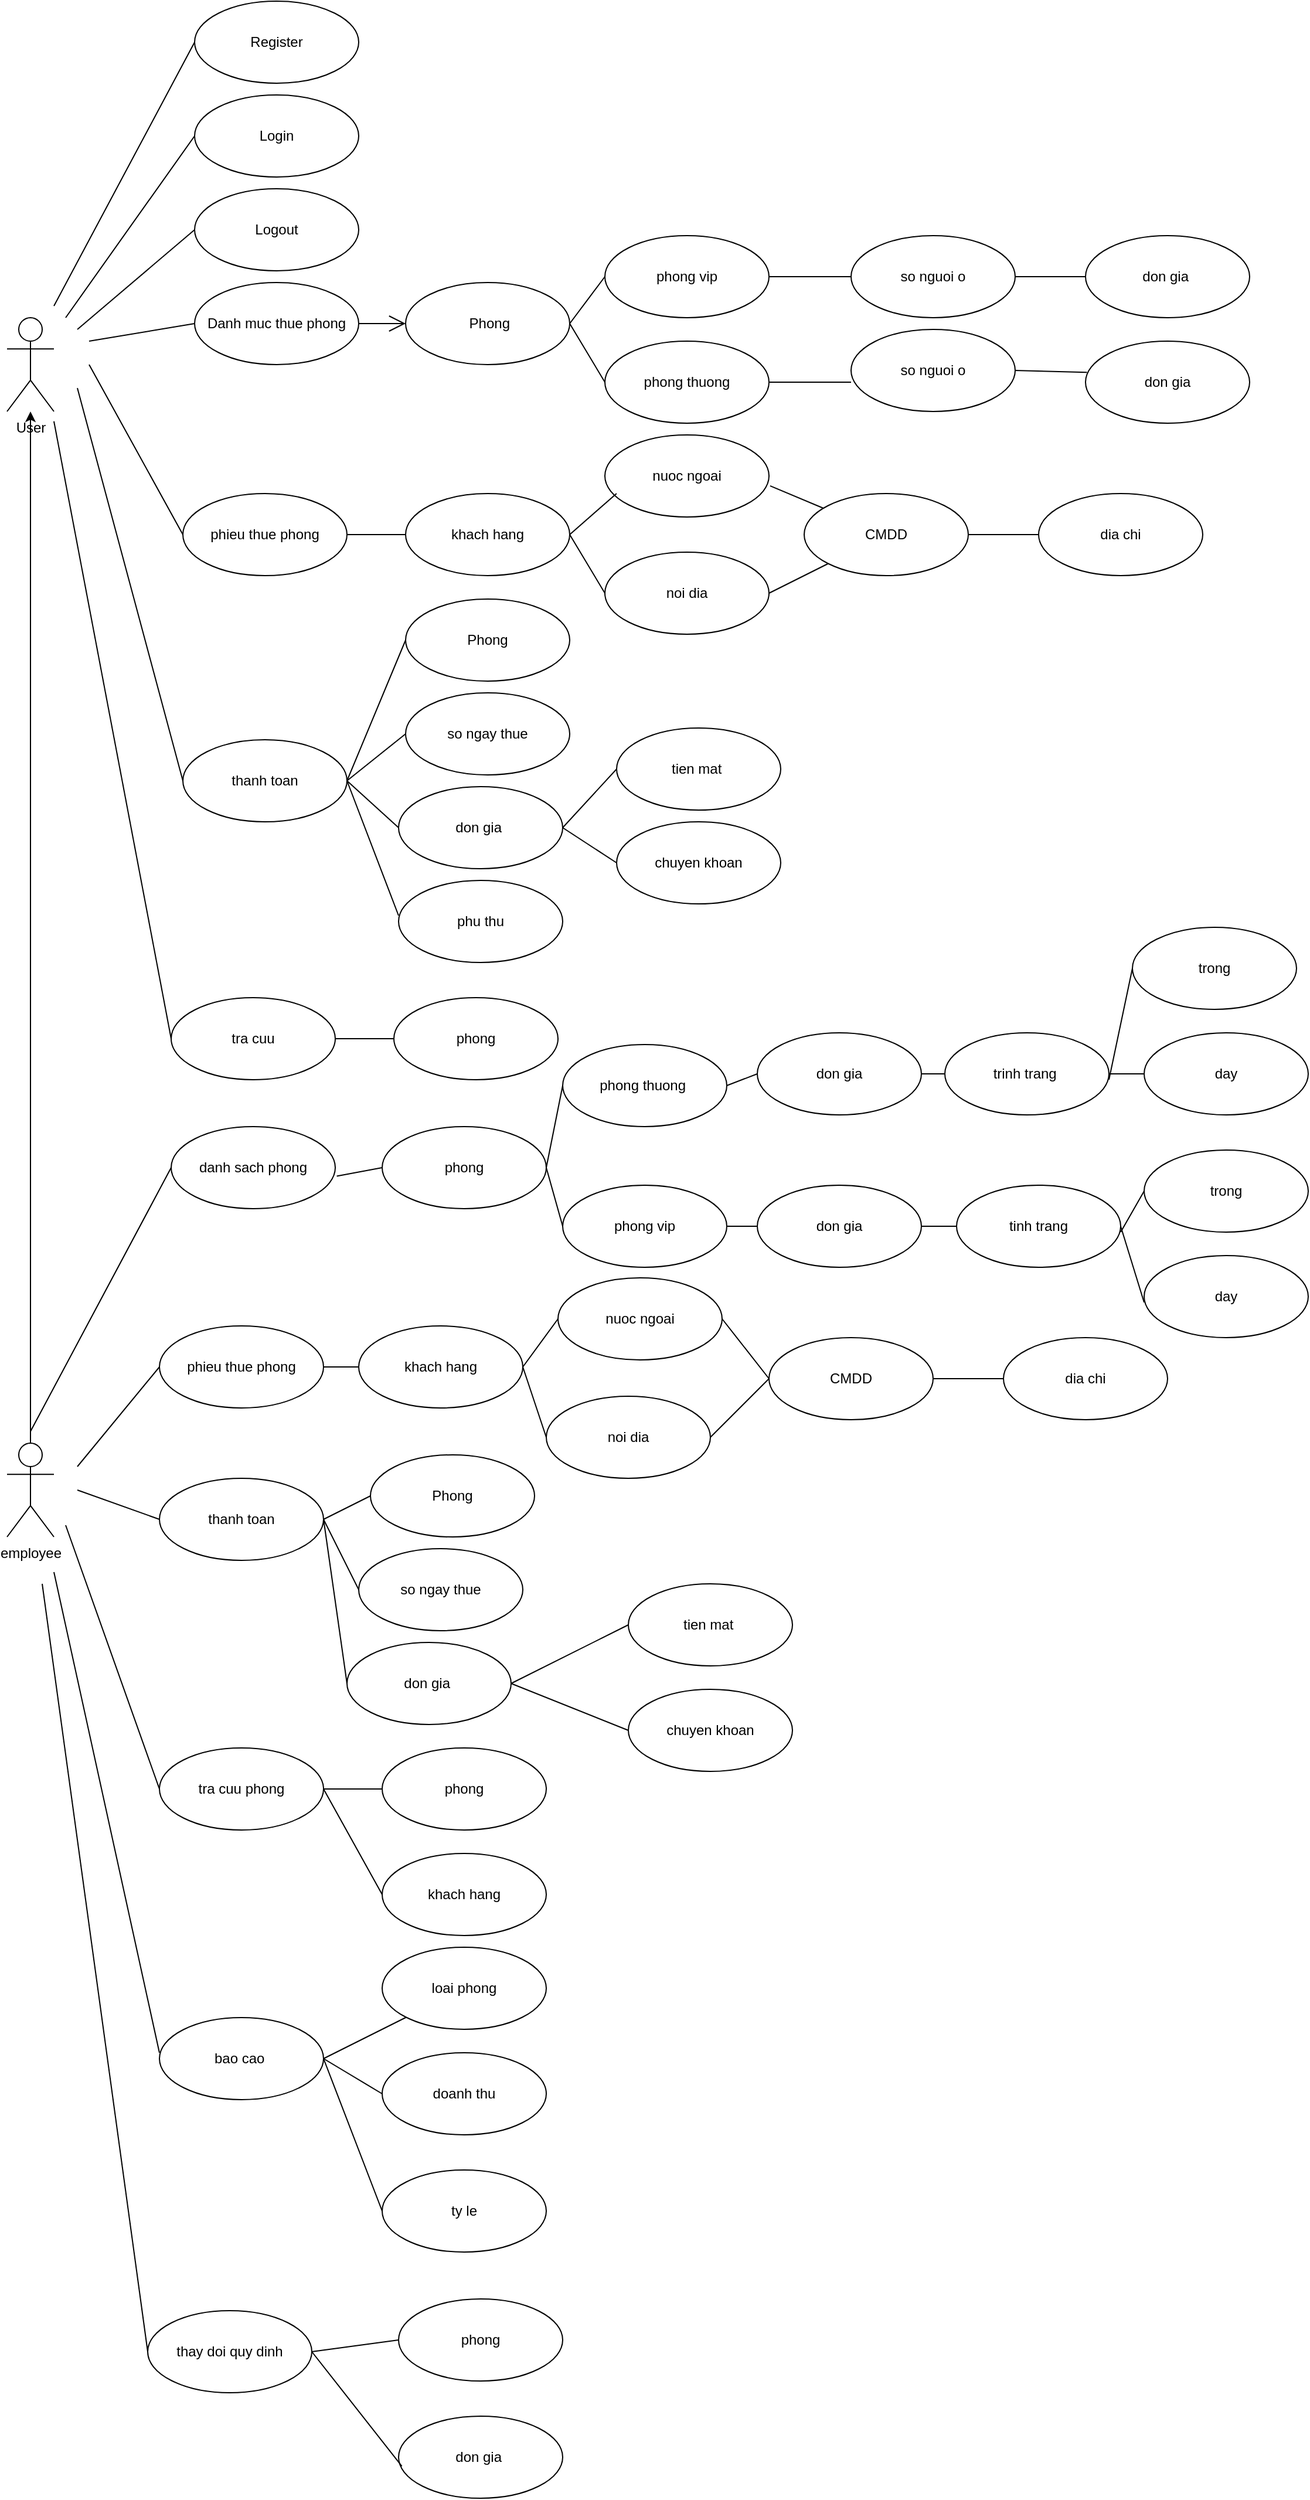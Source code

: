 <mxfile version="15.5.4" type="device"><diagram id="8MnjcQ5JbRzMkAewKQkH" name="Page-1"><mxGraphModel dx="1038" dy="583" grid="1" gridSize="10" guides="1" tooltips="1" connect="1" arrows="1" fold="1" page="1" pageScale="1" pageWidth="827" pageHeight="1169" math="0" shadow="0"><root><mxCell id="0"/><mxCell id="1" parent="0"/><mxCell id="il4ZoCJOVkSlyGBgz1ZR-1" value="User" style="shape=umlActor;verticalLabelPosition=bottom;verticalAlign=top;html=1;outlineConnect=0;" parent="1" vertex="1"><mxGeometry x="80" y="280" width="40" height="80" as="geometry"/></mxCell><mxCell id="il4ZoCJOVkSlyGBgz1ZR-2" value="employee" style="shape=umlActor;verticalLabelPosition=bottom;verticalAlign=top;html=1;outlineConnect=0;" parent="1" vertex="1"><mxGeometry x="80" y="1240" width="40" height="80" as="geometry"/></mxCell><mxCell id="il4ZoCJOVkSlyGBgz1ZR-9" value="Register" style="ellipse;whiteSpace=wrap;html=1;" parent="1" vertex="1"><mxGeometry x="240" y="10" width="140" height="70" as="geometry"/></mxCell><mxCell id="il4ZoCJOVkSlyGBgz1ZR-11" value="Danh muc thue phong" style="ellipse;whiteSpace=wrap;html=1;" parent="1" vertex="1"><mxGeometry x="240" y="250" width="140" height="70" as="geometry"/></mxCell><mxCell id="il4ZoCJOVkSlyGBgz1ZR-12" value="Login" style="ellipse;whiteSpace=wrap;html=1;" parent="1" vertex="1"><mxGeometry x="240" y="90" width="140" height="70" as="geometry"/></mxCell><mxCell id="il4ZoCJOVkSlyGBgz1ZR-13" value="Logout" style="ellipse;whiteSpace=wrap;html=1;" parent="1" vertex="1"><mxGeometry x="240" y="170" width="140" height="70" as="geometry"/></mxCell><mxCell id="il4ZoCJOVkSlyGBgz1ZR-14" value="don gia&amp;nbsp;" style="ellipse;whiteSpace=wrap;html=1;" parent="1" vertex="1"><mxGeometry x="1000" y="210" width="140" height="70" as="geometry"/></mxCell><mxCell id="il4ZoCJOVkSlyGBgz1ZR-16" value="don gia&lt;span style=&quot;color: rgba(0 , 0 , 0 , 0) ; font-family: monospace ; font-size: 0px&quot;&gt;%3CmxGraphModel%3E%3Croot%3E%3CmxCell%20id%3D%220%22%2F%3E%3CmxCell%20id%3D%221%22%20parent%3D%220%22%2F%3E%3CmxCell%20id%3D%222%22%20value%3D%22Use%20Case%22%20style%3D%22ellipse%3BwhiteSpace%3Dwrap%3Bhtml%3D1%3B%22%20vertex%3D%221%22%20parent%3D%221%22%3E%3CmxGeometry%20x%3D%22460%22%20y%3D%22250%22%20width%3D%22140%22%20height%3D%2270%22%20as%3D%22geometry%22%2F%3E%3C%2FmxCell%3E%3C%2Froot%3E%3C%2FmxGraphModel%3E&lt;/span&gt;" style="ellipse;whiteSpace=wrap;html=1;" parent="1" vertex="1"><mxGeometry x="1000" y="300" width="140" height="70" as="geometry"/></mxCell><mxCell id="il4ZoCJOVkSlyGBgz1ZR-18" value="&amp;nbsp;Phong" style="ellipse;whiteSpace=wrap;html=1;" parent="1" vertex="1"><mxGeometry x="420" y="250" width="140" height="70" as="geometry"/></mxCell><mxCell id="il4ZoCJOVkSlyGBgz1ZR-20" value="phong thuong" style="ellipse;whiteSpace=wrap;html=1;" parent="1" vertex="1"><mxGeometry x="590" y="300" width="140" height="70" as="geometry"/></mxCell><mxCell id="il4ZoCJOVkSlyGBgz1ZR-22" value="phong vip" style="ellipse;whiteSpace=wrap;html=1;" parent="1" vertex="1"><mxGeometry x="590" y="210" width="140" height="70" as="geometry"/></mxCell><mxCell id="il4ZoCJOVkSlyGBgz1ZR-24" value="thanh toan" style="ellipse;whiteSpace=wrap;html=1;" parent="1" vertex="1"><mxGeometry x="230" y="640" width="140" height="70" as="geometry"/></mxCell><mxCell id="il4ZoCJOVkSlyGBgz1ZR-25" value="tien mat&amp;nbsp;" style="ellipse;whiteSpace=wrap;html=1;" parent="1" vertex="1"><mxGeometry x="600" y="630" width="140" height="70" as="geometry"/></mxCell><mxCell id="il4ZoCJOVkSlyGBgz1ZR-26" value="chuyen khoan" style="ellipse;whiteSpace=wrap;html=1;" parent="1" vertex="1"><mxGeometry x="600" y="710" width="140" height="70" as="geometry"/></mxCell><mxCell id="il4ZoCJOVkSlyGBgz1ZR-27" value="tra cuu" style="ellipse;whiteSpace=wrap;html=1;" parent="1" vertex="1"><mxGeometry x="220" y="860" width="140" height="70" as="geometry"/></mxCell><mxCell id="il4ZoCJOVkSlyGBgz1ZR-28" value="phong" style="ellipse;whiteSpace=wrap;html=1;" parent="1" vertex="1"><mxGeometry x="410" y="860" width="140" height="70" as="geometry"/></mxCell><mxCell id="il4ZoCJOVkSlyGBgz1ZR-29" value="phieu thue phong" style="ellipse;whiteSpace=wrap;html=1;" parent="1" vertex="1"><mxGeometry x="230" y="430" width="140" height="70" as="geometry"/></mxCell><mxCell id="il4ZoCJOVkSlyGBgz1ZR-30" value="khach hang" style="ellipse;whiteSpace=wrap;html=1;" parent="1" vertex="1"><mxGeometry x="420" y="430" width="140" height="70" as="geometry"/></mxCell><mxCell id="il4ZoCJOVkSlyGBgz1ZR-31" value="noi dia" style="ellipse;whiteSpace=wrap;html=1;" parent="1" vertex="1"><mxGeometry x="590" y="480" width="140" height="70" as="geometry"/></mxCell><mxCell id="il4ZoCJOVkSlyGBgz1ZR-33" value="nuoc ngoai" style="ellipse;whiteSpace=wrap;html=1;" parent="1" vertex="1"><mxGeometry x="590" y="380" width="140" height="70" as="geometry"/></mxCell><mxCell id="il4ZoCJOVkSlyGBgz1ZR-34" value="CMDD" style="ellipse;whiteSpace=wrap;html=1;" parent="1" vertex="1"><mxGeometry x="760" y="430" width="140" height="70" as="geometry"/></mxCell><mxCell id="il4ZoCJOVkSlyGBgz1ZR-35" value="dia chi" style="ellipse;whiteSpace=wrap;html=1;" parent="1" vertex="1"><mxGeometry x="960" y="430" width="140" height="70" as="geometry"/></mxCell><mxCell id="il4ZoCJOVkSlyGBgz1ZR-36" value="Phong" style="ellipse;whiteSpace=wrap;html=1;" parent="1" vertex="1"><mxGeometry x="420" y="520" width="140" height="70" as="geometry"/></mxCell><mxCell id="il4ZoCJOVkSlyGBgz1ZR-37" value="so ngay thue" style="ellipse;whiteSpace=wrap;html=1;" parent="1" vertex="1"><mxGeometry x="420" y="600" width="140" height="70" as="geometry"/></mxCell><mxCell id="il4ZoCJOVkSlyGBgz1ZR-38" value="don gia&amp;nbsp;" style="ellipse;whiteSpace=wrap;html=1;" parent="1" vertex="1"><mxGeometry x="414" y="680" width="140" height="70" as="geometry"/></mxCell><mxCell id="il4ZoCJOVkSlyGBgz1ZR-50" value="" style="endArrow=open;endFill=1;endSize=12;html=1;rounded=0;entryX=0;entryY=0.5;entryDx=0;entryDy=0;exitX=1;exitY=0.5;exitDx=0;exitDy=0;" parent="1" source="il4ZoCJOVkSlyGBgz1ZR-11" target="il4ZoCJOVkSlyGBgz1ZR-18" edge="1"><mxGeometry width="160" relative="1" as="geometry"><mxPoint x="160" y="322.726" as="sourcePoint"/><mxPoint x="281.96" y="95.43" as="targetPoint"/></mxGeometry></mxCell><mxCell id="XnZ-fMvfqqOsMvJoOBYz-1" value="" style="endArrow=none;html=1;rounded=0;exitX=1;exitY=0.5;exitDx=0;exitDy=0;entryX=0;entryY=0.5;entryDx=0;entryDy=0;" parent="1" source="il4ZoCJOVkSlyGBgz1ZR-18" target="il4ZoCJOVkSlyGBgz1ZR-22" edge="1"><mxGeometry width="50" height="50" relative="1" as="geometry"><mxPoint x="620" y="320" as="sourcePoint"/><mxPoint x="670" y="270" as="targetPoint"/></mxGeometry></mxCell><mxCell id="XnZ-fMvfqqOsMvJoOBYz-3" value="" style="endArrow=none;html=1;rounded=0;exitX=1;exitY=0.5;exitDx=0;exitDy=0;entryX=0;entryY=0.5;entryDx=0;entryDy=0;" parent="1" source="il4ZoCJOVkSlyGBgz1ZR-18" target="il4ZoCJOVkSlyGBgz1ZR-20" edge="1"><mxGeometry width="50" height="50" relative="1" as="geometry"><mxPoint x="570" y="295" as="sourcePoint"/><mxPoint x="600" y="255" as="targetPoint"/></mxGeometry></mxCell><mxCell id="XnZ-fMvfqqOsMvJoOBYz-6" value="" style="endArrow=none;html=1;rounded=0;entryX=1;entryY=0.5;entryDx=0;entryDy=0;" parent="1" source="il4ZoCJOVkSlyGBgz1ZR-30" target="il4ZoCJOVkSlyGBgz1ZR-29" edge="1"><mxGeometry width="50" height="50" relative="1" as="geometry"><mxPoint x="440" y="340" as="sourcePoint"/><mxPoint x="630" y="285" as="targetPoint"/></mxGeometry></mxCell><mxCell id="XnZ-fMvfqqOsMvJoOBYz-9" value="" style="endArrow=none;html=1;rounded=0;exitX=1;exitY=0.5;exitDx=0;exitDy=0;entryX=0.071;entryY=0.714;entryDx=0;entryDy=0;entryPerimeter=0;" parent="1" source="il4ZoCJOVkSlyGBgz1ZR-30" target="il4ZoCJOVkSlyGBgz1ZR-33" edge="1"><mxGeometry width="50" height="50" relative="1" as="geometry"><mxPoint x="600" y="440" as="sourcePoint"/><mxPoint x="630" y="400" as="targetPoint"/></mxGeometry></mxCell><mxCell id="XnZ-fMvfqqOsMvJoOBYz-10" value="" style="endArrow=none;html=1;rounded=0;exitX=1;exitY=0.5;exitDx=0;exitDy=0;entryX=0;entryY=0.5;entryDx=0;entryDy=0;" parent="1" source="il4ZoCJOVkSlyGBgz1ZR-30" target="il4ZoCJOVkSlyGBgz1ZR-31" edge="1"><mxGeometry width="50" height="50" relative="1" as="geometry"><mxPoint x="640" y="365" as="sourcePoint"/><mxPoint x="670" y="325" as="targetPoint"/></mxGeometry></mxCell><mxCell id="XnZ-fMvfqqOsMvJoOBYz-11" value="" style="endArrow=none;html=1;rounded=0;exitX=1.007;exitY=0.62;exitDx=0;exitDy=0;exitPerimeter=0;" parent="1" source="il4ZoCJOVkSlyGBgz1ZR-33" target="il4ZoCJOVkSlyGBgz1ZR-34" edge="1"><mxGeometry width="50" height="50" relative="1" as="geometry"><mxPoint x="650" y="375" as="sourcePoint"/><mxPoint x="680" y="335" as="targetPoint"/></mxGeometry></mxCell><mxCell id="XnZ-fMvfqqOsMvJoOBYz-12" value="" style="endArrow=none;html=1;rounded=0;exitX=1;exitY=0.5;exitDx=0;exitDy=0;entryX=0;entryY=1;entryDx=0;entryDy=0;" parent="1" source="il4ZoCJOVkSlyGBgz1ZR-31" target="il4ZoCJOVkSlyGBgz1ZR-34" edge="1"><mxGeometry width="50" height="50" relative="1" as="geometry"><mxPoint x="660" y="385" as="sourcePoint"/><mxPoint x="690" y="345" as="targetPoint"/></mxGeometry></mxCell><mxCell id="XnZ-fMvfqqOsMvJoOBYz-13" value="" style="endArrow=none;html=1;rounded=0;exitX=1;exitY=0.5;exitDx=0;exitDy=0;entryX=0;entryY=0.5;entryDx=0;entryDy=0;" parent="1" source="il4ZoCJOVkSlyGBgz1ZR-34" target="il4ZoCJOVkSlyGBgz1ZR-35" edge="1"><mxGeometry width="50" height="50" relative="1" as="geometry"><mxPoint x="670" y="395" as="sourcePoint"/><mxPoint x="700" y="355" as="targetPoint"/></mxGeometry></mxCell><mxCell id="XnZ-fMvfqqOsMvJoOBYz-14" value="" style="endArrow=none;html=1;rounded=0;entryX=0;entryY=0.5;entryDx=0;entryDy=0;" parent="1" target="il4ZoCJOVkSlyGBgz1ZR-29" edge="1"><mxGeometry width="50" height="50" relative="1" as="geometry"><mxPoint x="150" y="320" as="sourcePoint"/><mxPoint x="710" y="365" as="targetPoint"/></mxGeometry></mxCell><mxCell id="XnZ-fMvfqqOsMvJoOBYz-15" value="" style="endArrow=none;html=1;rounded=0;exitX=1;exitY=0.5;exitDx=0;exitDy=0;entryX=0;entryY=0.5;entryDx=0;entryDy=0;" parent="1" source="il4ZoCJOVkSlyGBgz1ZR-24" target="il4ZoCJOVkSlyGBgz1ZR-36" edge="1"><mxGeometry width="50" height="50" relative="1" as="geometry"><mxPoint x="340" y="630" as="sourcePoint"/><mxPoint x="370" y="590" as="targetPoint"/></mxGeometry></mxCell><mxCell id="XnZ-fMvfqqOsMvJoOBYz-16" value="" style="endArrow=none;html=1;rounded=0;exitX=1;exitY=0.5;exitDx=0;exitDy=0;entryX=0;entryY=0.5;entryDx=0;entryDy=0;" parent="1" source="il4ZoCJOVkSlyGBgz1ZR-24" target="il4ZoCJOVkSlyGBgz1ZR-37" edge="1"><mxGeometry width="50" height="50" relative="1" as="geometry"><mxPoint x="370" y="710" as="sourcePoint"/><mxPoint x="400" y="670" as="targetPoint"/></mxGeometry></mxCell><mxCell id="XnZ-fMvfqqOsMvJoOBYz-19" value="" style="endArrow=none;html=1;rounded=0;exitX=0;exitY=0.5;exitDx=0;exitDy=0;" parent="1" source="il4ZoCJOVkSlyGBgz1ZR-24" edge="1"><mxGeometry width="50" height="50" relative="1" as="geometry"><mxPoint x="170" y="490" as="sourcePoint"/><mxPoint x="140" y="340" as="targetPoint"/></mxGeometry></mxCell><mxCell id="XnZ-fMvfqqOsMvJoOBYz-20" value="" style="endArrow=none;html=1;rounded=0;entryX=0;entryY=0.5;entryDx=0;entryDy=0;exitX=1;exitY=0.5;exitDx=0;exitDy=0;" parent="1" source="il4ZoCJOVkSlyGBgz1ZR-24" target="il4ZoCJOVkSlyGBgz1ZR-38" edge="1"><mxGeometry width="50" height="50" relative="1" as="geometry"><mxPoint x="360" y="700" as="sourcePoint"/><mxPoint x="410" y="750" as="targetPoint"/></mxGeometry></mxCell><mxCell id="XnZ-fMvfqqOsMvJoOBYz-21" value="" style="endArrow=none;html=1;rounded=0;exitX=1;exitY=0.5;exitDx=0;exitDy=0;entryX=0;entryY=0.5;entryDx=0;entryDy=0;" parent="1" source="il4ZoCJOVkSlyGBgz1ZR-38" target="il4ZoCJOVkSlyGBgz1ZR-25" edge="1"><mxGeometry width="50" height="50" relative="1" as="geometry"><mxPoint x="590" y="730" as="sourcePoint"/><mxPoint x="620" y="690" as="targetPoint"/></mxGeometry></mxCell><mxCell id="XnZ-fMvfqqOsMvJoOBYz-22" value="" style="endArrow=none;html=1;rounded=0;exitX=1;exitY=0.5;exitDx=0;exitDy=0;entryX=0;entryY=0.5;entryDx=0;entryDy=0;" parent="1" source="il4ZoCJOVkSlyGBgz1ZR-38" target="il4ZoCJOVkSlyGBgz1ZR-26" edge="1"><mxGeometry width="50" height="50" relative="1" as="geometry"><mxPoint x="570" y="790" as="sourcePoint"/><mxPoint x="600" y="750" as="targetPoint"/></mxGeometry></mxCell><mxCell id="XnZ-fMvfqqOsMvJoOBYz-23" value="" style="endArrow=none;html=1;rounded=0;exitX=0;exitY=0.5;exitDx=0;exitDy=0;" parent="1" source="il4ZoCJOVkSlyGBgz1ZR-27" edge="1"><mxGeometry width="50" height="50" relative="1" as="geometry"><mxPoint x="170" y="780" as="sourcePoint"/><mxPoint x="120" y="368.4" as="targetPoint"/></mxGeometry></mxCell><mxCell id="XnZ-fMvfqqOsMvJoOBYz-24" value="" style="endArrow=none;html=1;rounded=0;exitX=1;exitY=0.5;exitDx=0;exitDy=0;entryX=0;entryY=0.5;entryDx=0;entryDy=0;" parent="1" source="il4ZoCJOVkSlyGBgz1ZR-27" target="il4ZoCJOVkSlyGBgz1ZR-28" edge="1"><mxGeometry width="50" height="50" relative="1" as="geometry"><mxPoint x="380" y="850" as="sourcePoint"/><mxPoint x="420" y="835" as="targetPoint"/></mxGeometry></mxCell><mxCell id="XnZ-fMvfqqOsMvJoOBYz-26" value="" style="endArrow=none;html=1;rounded=0;entryX=0;entryY=0.5;entryDx=0;entryDy=0;" parent="1" target="il4ZoCJOVkSlyGBgz1ZR-11" edge="1"><mxGeometry width="50" height="50" relative="1" as="geometry"><mxPoint x="150" y="300" as="sourcePoint"/><mxPoint x="820" y="475" as="targetPoint"/></mxGeometry></mxCell><mxCell id="XnZ-fMvfqqOsMvJoOBYz-27" value="" style="endArrow=none;html=1;rounded=0;entryX=0;entryY=0.5;entryDx=0;entryDy=0;" parent="1" target="il4ZoCJOVkSlyGBgz1ZR-13" edge="1"><mxGeometry width="50" height="50" relative="1" as="geometry"><mxPoint x="140" y="290" as="sourcePoint"/><mxPoint x="180" y="170" as="targetPoint"/></mxGeometry></mxCell><mxCell id="XnZ-fMvfqqOsMvJoOBYz-28" value="" style="endArrow=none;html=1;rounded=0;entryX=0;entryY=0.5;entryDx=0;entryDy=0;" parent="1" target="il4ZoCJOVkSlyGBgz1ZR-12" edge="1"><mxGeometry width="50" height="50" relative="1" as="geometry"><mxPoint x="130" y="280" as="sourcePoint"/><mxPoint x="210" y="170" as="targetPoint"/></mxGeometry></mxCell><mxCell id="XnZ-fMvfqqOsMvJoOBYz-29" value="" style="endArrow=none;html=1;rounded=0;entryX=0;entryY=0.5;entryDx=0;entryDy=0;" parent="1" target="il4ZoCJOVkSlyGBgz1ZR-9" edge="1"><mxGeometry width="50" height="50" relative="1" as="geometry"><mxPoint x="120" y="270" as="sourcePoint"/><mxPoint x="150" y="100" as="targetPoint"/></mxGeometry></mxCell><mxCell id="XnZ-fMvfqqOsMvJoOBYz-30" value="danh sach phong" style="ellipse;whiteSpace=wrap;html=1;" parent="1" vertex="1"><mxGeometry x="220" y="970" width="140" height="70" as="geometry"/></mxCell><mxCell id="XnZ-fMvfqqOsMvJoOBYz-31" value="phong" style="ellipse;whiteSpace=wrap;html=1;" parent="1" vertex="1"><mxGeometry x="400" y="970" width="140" height="70" as="geometry"/></mxCell><mxCell id="XnZ-fMvfqqOsMvJoOBYz-32" value="phong thuong&amp;nbsp;" style="ellipse;whiteSpace=wrap;html=1;" parent="1" vertex="1"><mxGeometry x="554" y="900" width="140" height="70" as="geometry"/></mxCell><mxCell id="XnZ-fMvfqqOsMvJoOBYz-33" value="phong vip" style="ellipse;whiteSpace=wrap;html=1;" parent="1" vertex="1"><mxGeometry x="554" y="1020" width="140" height="70" as="geometry"/></mxCell><mxCell id="XnZ-fMvfqqOsMvJoOBYz-34" value="don gia" style="ellipse;whiteSpace=wrap;html=1;" parent="1" vertex="1"><mxGeometry x="720" y="890" width="140" height="70" as="geometry"/></mxCell><mxCell id="XnZ-fMvfqqOsMvJoOBYz-35" value="don gia" style="ellipse;whiteSpace=wrap;html=1;" parent="1" vertex="1"><mxGeometry x="720" y="1020" width="140" height="70" as="geometry"/></mxCell><mxCell id="XnZ-fMvfqqOsMvJoOBYz-36" value="trinh trang&amp;nbsp;" style="ellipse;whiteSpace=wrap;html=1;" parent="1" vertex="1"><mxGeometry x="880" y="890" width="140" height="70" as="geometry"/></mxCell><mxCell id="XnZ-fMvfqqOsMvJoOBYz-37" value="tinh trang" style="ellipse;whiteSpace=wrap;html=1;" parent="1" vertex="1"><mxGeometry x="890" y="1020" width="140" height="70" as="geometry"/></mxCell><mxCell id="XnZ-fMvfqqOsMvJoOBYz-38" value="trong" style="ellipse;whiteSpace=wrap;html=1;" parent="1" vertex="1"><mxGeometry x="1040" y="800" width="140" height="70" as="geometry"/></mxCell><mxCell id="XnZ-fMvfqqOsMvJoOBYz-39" value="day" style="ellipse;whiteSpace=wrap;html=1;" parent="1" vertex="1"><mxGeometry x="1050" y="890" width="140" height="70" as="geometry"/></mxCell><mxCell id="XnZ-fMvfqqOsMvJoOBYz-40" value="day" style="ellipse;whiteSpace=wrap;html=1;" parent="1" vertex="1"><mxGeometry x="1050" y="1080" width="140" height="70" as="geometry"/></mxCell><mxCell id="XnZ-fMvfqqOsMvJoOBYz-41" value="trong" style="ellipse;whiteSpace=wrap;html=1;" parent="1" vertex="1"><mxGeometry x="1050" y="990" width="140" height="70" as="geometry"/></mxCell><mxCell id="XnZ-fMvfqqOsMvJoOBYz-42" value="phieu thue phong" style="ellipse;whiteSpace=wrap;html=1;" parent="1" vertex="1"><mxGeometry x="210" y="1140" width="140" height="70" as="geometry"/></mxCell><mxCell id="XnZ-fMvfqqOsMvJoOBYz-43" value="khach hang" style="ellipse;whiteSpace=wrap;html=1;" parent="1" vertex="1"><mxGeometry x="380" y="1140" width="140" height="70" as="geometry"/></mxCell><mxCell id="XnZ-fMvfqqOsMvJoOBYz-44" value="CMDD" style="ellipse;whiteSpace=wrap;html=1;" parent="1" vertex="1"><mxGeometry x="730" y="1150" width="140" height="70" as="geometry"/></mxCell><mxCell id="XnZ-fMvfqqOsMvJoOBYz-45" value="dia chi" style="ellipse;whiteSpace=wrap;html=1;" parent="1" vertex="1"><mxGeometry x="930" y="1150" width="140" height="70" as="geometry"/></mxCell><mxCell id="XnZ-fMvfqqOsMvJoOBYz-46" value="" style="endArrow=none;html=1;rounded=0;entryX=1;entryY=0.5;entryDx=0;entryDy=0;" parent="1" source="XnZ-fMvfqqOsMvJoOBYz-43" target="XnZ-fMvfqqOsMvJoOBYz-42" edge="1"><mxGeometry width="50" height="50" relative="1" as="geometry"><mxPoint x="370" y="1266.6" as="sourcePoint"/><mxPoint x="560" y="1211.6" as="targetPoint"/></mxGeometry></mxCell><mxCell id="XnZ-fMvfqqOsMvJoOBYz-47" value="" style="endArrow=none;html=1;rounded=0;exitX=1;exitY=0.5;exitDx=0;exitDy=0;entryX=0;entryY=0.5;entryDx=0;entryDy=0;" parent="1" source="XnZ-fMvfqqOsMvJoOBYz-43" target="XnZ-fMvfqqOsMvJoOBYz-53" edge="1"><mxGeometry width="50" height="50" relative="1" as="geometry"><mxPoint x="530" y="1366.6" as="sourcePoint"/><mxPoint x="529.94" y="1356.58" as="targetPoint"/></mxGeometry></mxCell><mxCell id="XnZ-fMvfqqOsMvJoOBYz-48" value="" style="endArrow=none;html=1;rounded=0;exitX=1;exitY=0.5;exitDx=0;exitDy=0;entryX=0;entryY=0.5;entryDx=0;entryDy=0;" parent="1" source="XnZ-fMvfqqOsMvJoOBYz-43" target="XnZ-fMvfqqOsMvJoOBYz-52" edge="1"><mxGeometry width="50" height="50" relative="1" as="geometry"><mxPoint x="570" y="1291.6" as="sourcePoint"/><mxPoint x="520" y="1441.6" as="targetPoint"/></mxGeometry></mxCell><mxCell id="XnZ-fMvfqqOsMvJoOBYz-49" value="" style="endArrow=none;html=1;rounded=0;exitX=1;exitY=0.5;exitDx=0;exitDy=0;entryX=0;entryY=0.5;entryDx=0;entryDy=0;" parent="1" source="XnZ-fMvfqqOsMvJoOBYz-52" target="XnZ-fMvfqqOsMvJoOBYz-44" edge="1"><mxGeometry width="50" height="50" relative="1" as="geometry"><mxPoint x="660.98" y="1350" as="sourcePoint"/><mxPoint x="610" y="1261.6" as="targetPoint"/></mxGeometry></mxCell><mxCell id="XnZ-fMvfqqOsMvJoOBYz-50" value="" style="endArrow=none;html=1;rounded=0;exitX=1;exitY=0.5;exitDx=0;exitDy=0;" parent="1" source="XnZ-fMvfqqOsMvJoOBYz-53" edge="1"><mxGeometry width="50" height="50" relative="1" as="geometry"><mxPoint x="660" y="1441.6" as="sourcePoint"/><mxPoint x="730" y="1185" as="targetPoint"/></mxGeometry></mxCell><mxCell id="XnZ-fMvfqqOsMvJoOBYz-51" value="" style="endArrow=none;html=1;rounded=0;exitX=1;exitY=0.5;exitDx=0;exitDy=0;entryX=0;entryY=0.5;entryDx=0;entryDy=0;" parent="1" source="XnZ-fMvfqqOsMvJoOBYz-44" target="XnZ-fMvfqqOsMvJoOBYz-45" edge="1"><mxGeometry width="50" height="50" relative="1" as="geometry"><mxPoint x="600" y="1321.6" as="sourcePoint"/><mxPoint x="630" y="1281.6" as="targetPoint"/></mxGeometry></mxCell><mxCell id="XnZ-fMvfqqOsMvJoOBYz-52" value="noi dia" style="ellipse;whiteSpace=wrap;html=1;" parent="1" vertex="1"><mxGeometry x="540" y="1200" width="140" height="70" as="geometry"/></mxCell><mxCell id="XnZ-fMvfqqOsMvJoOBYz-53" value="nuoc ngoai" style="ellipse;whiteSpace=wrap;html=1;" parent="1" vertex="1"><mxGeometry x="550" y="1099" width="140" height="70" as="geometry"/></mxCell><mxCell id="XnZ-fMvfqqOsMvJoOBYz-54" value="tra cuu phong" style="ellipse;whiteSpace=wrap;html=1;" parent="1" vertex="1"><mxGeometry x="210" y="1500" width="140" height="70" as="geometry"/></mxCell><mxCell id="XnZ-fMvfqqOsMvJoOBYz-55" value="thanh toan" style="ellipse;whiteSpace=wrap;html=1;" parent="1" vertex="1"><mxGeometry x="210" y="1270" width="140" height="70" as="geometry"/></mxCell><mxCell id="XnZ-fMvfqqOsMvJoOBYz-56" value="tien mat&amp;nbsp;" style="ellipse;whiteSpace=wrap;html=1;" parent="1" vertex="1"><mxGeometry x="610" y="1360" width="140" height="70" as="geometry"/></mxCell><mxCell id="XnZ-fMvfqqOsMvJoOBYz-57" value="chuyen khoan" style="ellipse;whiteSpace=wrap;html=1;" parent="1" vertex="1"><mxGeometry x="610" y="1450" width="140" height="70" as="geometry"/></mxCell><mxCell id="XnZ-fMvfqqOsMvJoOBYz-58" value="Phong" style="ellipse;whiteSpace=wrap;html=1;" parent="1" vertex="1"><mxGeometry x="390" y="1250" width="140" height="70" as="geometry"/></mxCell><mxCell id="XnZ-fMvfqqOsMvJoOBYz-59" value="so ngay thue" style="ellipse;whiteSpace=wrap;html=1;" parent="1" vertex="1"><mxGeometry x="380" y="1330" width="140" height="70" as="geometry"/></mxCell><mxCell id="XnZ-fMvfqqOsMvJoOBYz-60" value="don gia&amp;nbsp;" style="ellipse;whiteSpace=wrap;html=1;" parent="1" vertex="1"><mxGeometry x="370" y="1410" width="140" height="70" as="geometry"/></mxCell><mxCell id="XnZ-fMvfqqOsMvJoOBYz-61" value="" style="endArrow=none;html=1;rounded=0;exitX=1;exitY=0.5;exitDx=0;exitDy=0;entryX=0;entryY=0.5;entryDx=0;entryDy=0;" parent="1" source="XnZ-fMvfqqOsMvJoOBYz-55" target="XnZ-fMvfqqOsMvJoOBYz-58" edge="1"><mxGeometry width="50" height="50" relative="1" as="geometry"><mxPoint x="340" y="1740" as="sourcePoint"/><mxPoint x="370" y="1700" as="targetPoint"/></mxGeometry></mxCell><mxCell id="XnZ-fMvfqqOsMvJoOBYz-62" value="" style="endArrow=none;html=1;rounded=0;exitX=1;exitY=0.5;exitDx=0;exitDy=0;entryX=0;entryY=0.5;entryDx=0;entryDy=0;" parent="1" source="XnZ-fMvfqqOsMvJoOBYz-55" target="XnZ-fMvfqqOsMvJoOBYz-59" edge="1"><mxGeometry width="50" height="50" relative="1" as="geometry"><mxPoint x="370" y="1820" as="sourcePoint"/><mxPoint x="400" y="1780" as="targetPoint"/></mxGeometry></mxCell><mxCell id="XnZ-fMvfqqOsMvJoOBYz-63" value="" style="endArrow=none;html=1;rounded=0;entryX=0;entryY=0.5;entryDx=0;entryDy=0;exitX=1;exitY=0.5;exitDx=0;exitDy=0;" parent="1" source="XnZ-fMvfqqOsMvJoOBYz-55" target="XnZ-fMvfqqOsMvJoOBYz-60" edge="1"><mxGeometry width="50" height="50" relative="1" as="geometry"><mxPoint x="360" y="1810" as="sourcePoint"/><mxPoint x="410" y="1860" as="targetPoint"/></mxGeometry></mxCell><mxCell id="XnZ-fMvfqqOsMvJoOBYz-64" value="" style="endArrow=none;html=1;rounded=0;exitX=1;exitY=0.5;exitDx=0;exitDy=0;entryX=0;entryY=0.5;entryDx=0;entryDy=0;" parent="1" source="XnZ-fMvfqqOsMvJoOBYz-60" target="XnZ-fMvfqqOsMvJoOBYz-56" edge="1"><mxGeometry width="50" height="50" relative="1" as="geometry"><mxPoint x="590" y="1840" as="sourcePoint"/><mxPoint x="620" y="1800" as="targetPoint"/></mxGeometry></mxCell><mxCell id="XnZ-fMvfqqOsMvJoOBYz-65" value="" style="endArrow=none;html=1;rounded=0;exitX=1;exitY=0.5;exitDx=0;exitDy=0;entryX=0;entryY=0.5;entryDx=0;entryDy=0;" parent="1" source="XnZ-fMvfqqOsMvJoOBYz-60" target="XnZ-fMvfqqOsMvJoOBYz-57" edge="1"><mxGeometry width="50" height="50" relative="1" as="geometry"><mxPoint x="570" y="1900" as="sourcePoint"/><mxPoint x="600" y="1860" as="targetPoint"/></mxGeometry></mxCell><mxCell id="XnZ-fMvfqqOsMvJoOBYz-66" value="phong" style="ellipse;whiteSpace=wrap;html=1;" parent="1" vertex="1"><mxGeometry x="400" y="1500" width="140" height="70" as="geometry"/></mxCell><mxCell id="XnZ-fMvfqqOsMvJoOBYz-67" value="khach hang" style="ellipse;whiteSpace=wrap;html=1;" parent="1" vertex="1"><mxGeometry x="400" y="1590" width="140" height="70" as="geometry"/></mxCell><mxCell id="XnZ-fMvfqqOsMvJoOBYz-68" value="" style="endArrow=none;html=1;rounded=0;entryX=0;entryY=0.5;entryDx=0;entryDy=0;exitX=1;exitY=0.5;exitDx=0;exitDy=0;" parent="1" source="XnZ-fMvfqqOsMvJoOBYz-54" target="XnZ-fMvfqqOsMvJoOBYz-66" edge="1"><mxGeometry width="50" height="50" relative="1" as="geometry"><mxPoint x="380" y="1530" as="sourcePoint"/><mxPoint x="400" y="1670" as="targetPoint"/></mxGeometry></mxCell><mxCell id="XnZ-fMvfqqOsMvJoOBYz-69" value="" style="endArrow=none;html=1;rounded=0;entryX=0;entryY=0.5;entryDx=0;entryDy=0;exitX=1;exitY=0.5;exitDx=0;exitDy=0;" parent="1" source="XnZ-fMvfqqOsMvJoOBYz-54" target="XnZ-fMvfqqOsMvJoOBYz-67" edge="1"><mxGeometry width="50" height="50" relative="1" as="geometry"><mxPoint x="370" y="1325" as="sourcePoint"/><mxPoint x="390" y="1465" as="targetPoint"/></mxGeometry></mxCell><mxCell id="XnZ-fMvfqqOsMvJoOBYz-70" value="" style="endArrow=none;html=1;rounded=0;entryX=0;entryY=0.5;entryDx=0;entryDy=0;exitX=1.009;exitY=0.603;exitDx=0;exitDy=0;exitPerimeter=0;" parent="1" source="XnZ-fMvfqqOsMvJoOBYz-30" target="XnZ-fMvfqqOsMvJoOBYz-31" edge="1"><mxGeometry width="50" height="50" relative="1" as="geometry"><mxPoint x="380" y="980" as="sourcePoint"/><mxPoint x="400" y="1120" as="targetPoint"/></mxGeometry></mxCell><mxCell id="XnZ-fMvfqqOsMvJoOBYz-71" value="" style="endArrow=none;html=1;rounded=0;entryX=0;entryY=0.5;entryDx=0;entryDy=0;exitX=1;exitY=0.5;exitDx=0;exitDy=0;" parent="1" source="XnZ-fMvfqqOsMvJoOBYz-31" target="XnZ-fMvfqqOsMvJoOBYz-33" edge="1"><mxGeometry width="50" height="50" relative="1" as="geometry"><mxPoint x="520" y="950" as="sourcePoint"/><mxPoint x="540" y="1090" as="targetPoint"/></mxGeometry></mxCell><mxCell id="XnZ-fMvfqqOsMvJoOBYz-72" value="" style="endArrow=none;html=1;rounded=0;entryX=1;entryY=0.5;entryDx=0;entryDy=0;exitX=0;exitY=0.5;exitDx=0;exitDy=0;" parent="1" source="XnZ-fMvfqqOsMvJoOBYz-32" target="XnZ-fMvfqqOsMvJoOBYz-31" edge="1"><mxGeometry width="50" height="50" relative="1" as="geometry"><mxPoint x="540" y="970" as="sourcePoint"/><mxPoint x="560" y="1110" as="targetPoint"/></mxGeometry></mxCell><mxCell id="XnZ-fMvfqqOsMvJoOBYz-73" value="" style="endArrow=none;html=1;rounded=0;entryX=0;entryY=0.5;entryDx=0;entryDy=0;exitX=1;exitY=0.5;exitDx=0;exitDy=0;" parent="1" source="XnZ-fMvfqqOsMvJoOBYz-32" target="XnZ-fMvfqqOsMvJoOBYz-34" edge="1"><mxGeometry width="50" height="50" relative="1" as="geometry"><mxPoint x="710" y="930" as="sourcePoint"/><mxPoint x="730" y="1070" as="targetPoint"/></mxGeometry></mxCell><mxCell id="XnZ-fMvfqqOsMvJoOBYz-74" value="" style="endArrow=none;html=1;rounded=0;entryX=0;entryY=0.5;entryDx=0;entryDy=0;exitX=1;exitY=0.5;exitDx=0;exitDy=0;" parent="1" source="XnZ-fMvfqqOsMvJoOBYz-33" target="XnZ-fMvfqqOsMvJoOBYz-35" edge="1"><mxGeometry width="50" height="50" relative="1" as="geometry"><mxPoint x="700" y="1040" as="sourcePoint"/><mxPoint x="720" y="1180" as="targetPoint"/></mxGeometry></mxCell><mxCell id="XnZ-fMvfqqOsMvJoOBYz-75" value="" style="endArrow=none;html=1;rounded=0;entryX=0;entryY=0.5;entryDx=0;entryDy=0;exitX=1;exitY=0.5;exitDx=0;exitDy=0;" parent="1" source="XnZ-fMvfqqOsMvJoOBYz-34" target="XnZ-fMvfqqOsMvJoOBYz-36" edge="1"><mxGeometry width="50" height="50" relative="1" as="geometry"><mxPoint x="870" y="980" as="sourcePoint"/><mxPoint x="890" y="1120" as="targetPoint"/></mxGeometry></mxCell><mxCell id="XnZ-fMvfqqOsMvJoOBYz-76" value="" style="endArrow=none;html=1;rounded=0;entryX=0;entryY=0.5;entryDx=0;entryDy=0;exitX=1;exitY=0.5;exitDx=0;exitDy=0;" parent="1" source="XnZ-fMvfqqOsMvJoOBYz-35" target="XnZ-fMvfqqOsMvJoOBYz-37" edge="1"><mxGeometry width="50" height="50" relative="1" as="geometry"><mxPoint x="870" y="1100" as="sourcePoint"/><mxPoint x="890" y="1240" as="targetPoint"/></mxGeometry></mxCell><mxCell id="XnZ-fMvfqqOsMvJoOBYz-77" value="" style="endArrow=none;html=1;rounded=0;entryX=0;entryY=0.5;entryDx=0;entryDy=0;exitX=1;exitY=0.5;exitDx=0;exitDy=0;" parent="1" source="XnZ-fMvfqqOsMvJoOBYz-36" target="XnZ-fMvfqqOsMvJoOBYz-39" edge="1"><mxGeometry width="50" height="50" relative="1" as="geometry"><mxPoint x="1000" y="990" as="sourcePoint"/><mxPoint x="1020" y="1130" as="targetPoint"/></mxGeometry></mxCell><mxCell id="XnZ-fMvfqqOsMvJoOBYz-78" value="" style="endArrow=none;html=1;rounded=0;exitX=1;exitY=0.5;exitDx=0;exitDy=0;" parent="1" source="XnZ-fMvfqqOsMvJoOBYz-37" edge="1"><mxGeometry width="50" height="50" relative="1" as="geometry"><mxPoint x="1030" y="980" as="sourcePoint"/><mxPoint x="1050" y="1120" as="targetPoint"/></mxGeometry></mxCell><mxCell id="XnZ-fMvfqqOsMvJoOBYz-79" value="" style="endArrow=none;html=1;rounded=0;entryX=0;entryY=0.5;entryDx=0;entryDy=0;" parent="1" target="XnZ-fMvfqqOsMvJoOBYz-41" edge="1"><mxGeometry width="50" height="50" relative="1" as="geometry"><mxPoint x="1030" y="1060" as="sourcePoint"/><mxPoint x="1040" y="1140" as="targetPoint"/></mxGeometry></mxCell><mxCell id="XnZ-fMvfqqOsMvJoOBYz-80" value="" style="endArrow=none;html=1;rounded=0;exitX=0;exitY=0.5;exitDx=0;exitDy=0;" parent="1" source="XnZ-fMvfqqOsMvJoOBYz-38" edge="1"><mxGeometry width="50" height="50" relative="1" as="geometry"><mxPoint x="1010" y="850" as="sourcePoint"/><mxPoint x="1020" y="930" as="targetPoint"/></mxGeometry></mxCell><mxCell id="XnZ-fMvfqqOsMvJoOBYz-81" value="" style="endArrow=none;html=1;rounded=0;exitX=0;exitY=0.5;exitDx=0;exitDy=0;" parent="1" source="XnZ-fMvfqqOsMvJoOBYz-30" edge="1"><mxGeometry width="50" height="50" relative="1" as="geometry"><mxPoint x="120" y="1130" as="sourcePoint"/><mxPoint x="100" y="1230" as="targetPoint"/></mxGeometry></mxCell><mxCell id="XnZ-fMvfqqOsMvJoOBYz-82" value="" style="endArrow=none;html=1;rounded=0;entryX=0;entryY=0.5;entryDx=0;entryDy=0;" parent="1" target="XnZ-fMvfqqOsMvJoOBYz-42" edge="1"><mxGeometry width="50" height="50" relative="1" as="geometry"><mxPoint x="140" y="1260" as="sourcePoint"/><mxPoint x="160" y="1380" as="targetPoint"/></mxGeometry></mxCell><mxCell id="XnZ-fMvfqqOsMvJoOBYz-83" value="" style="endArrow=none;html=1;rounded=0;entryX=0;entryY=0.5;entryDx=0;entryDy=0;" parent="1" target="XnZ-fMvfqqOsMvJoOBYz-55" edge="1"><mxGeometry width="50" height="50" relative="1" as="geometry"><mxPoint x="140" y="1280" as="sourcePoint"/><mxPoint x="170" y="1430" as="targetPoint"/></mxGeometry></mxCell><mxCell id="XnZ-fMvfqqOsMvJoOBYz-84" value="" style="endArrow=none;html=1;rounded=0;entryX=0;entryY=0.5;entryDx=0;entryDy=0;" parent="1" target="XnZ-fMvfqqOsMvJoOBYz-54" edge="1"><mxGeometry width="50" height="50" relative="1" as="geometry"><mxPoint x="130" y="1310" as="sourcePoint"/><mxPoint x="160" y="1520" as="targetPoint"/></mxGeometry></mxCell><mxCell id="XnZ-fMvfqqOsMvJoOBYz-85" value="bao cao&amp;nbsp;" style="ellipse;whiteSpace=wrap;html=1;" parent="1" vertex="1"><mxGeometry x="210" y="1730" width="140" height="70" as="geometry"/></mxCell><mxCell id="XnZ-fMvfqqOsMvJoOBYz-87" value="thay doi quy dinh" style="ellipse;whiteSpace=wrap;html=1;" parent="1" vertex="1"><mxGeometry x="200" y="1980" width="140" height="70" as="geometry"/></mxCell><mxCell id="XnZ-fMvfqqOsMvJoOBYz-88" value="loai phong" style="ellipse;whiteSpace=wrap;html=1;" parent="1" vertex="1"><mxGeometry x="400" y="1670" width="140" height="70" as="geometry"/></mxCell><mxCell id="XnZ-fMvfqqOsMvJoOBYz-89" value="doanh thu" style="ellipse;whiteSpace=wrap;html=1;" parent="1" vertex="1"><mxGeometry x="400" y="1760" width="140" height="70" as="geometry"/></mxCell><mxCell id="XnZ-fMvfqqOsMvJoOBYz-90" value="ty le" style="ellipse;whiteSpace=wrap;html=1;" parent="1" vertex="1"><mxGeometry x="400" y="1860" width="140" height="70" as="geometry"/></mxCell><mxCell id="XnZ-fMvfqqOsMvJoOBYz-91" value="phong" style="ellipse;whiteSpace=wrap;html=1;" parent="1" vertex="1"><mxGeometry x="414" y="1970" width="140" height="70" as="geometry"/></mxCell><mxCell id="XnZ-fMvfqqOsMvJoOBYz-92" value="don gia&amp;nbsp;" style="ellipse;whiteSpace=wrap;html=1;" parent="1" vertex="1"><mxGeometry x="414" y="2070" width="140" height="70" as="geometry"/></mxCell><mxCell id="XnZ-fMvfqqOsMvJoOBYz-93" value="so nguoi o" style="ellipse;whiteSpace=wrap;html=1;" parent="1" vertex="1"><mxGeometry x="800" y="210" width="140" height="70" as="geometry"/></mxCell><mxCell id="XnZ-fMvfqqOsMvJoOBYz-94" value="so nguoi o" style="ellipse;whiteSpace=wrap;html=1;" parent="1" vertex="1"><mxGeometry x="800" y="290" width="140" height="70" as="geometry"/></mxCell><mxCell id="XnZ-fMvfqqOsMvJoOBYz-95" value="" style="endArrow=none;html=1;rounded=0;exitX=1;exitY=0.5;exitDx=0;exitDy=0;entryX=0;entryY=0.5;entryDx=0;entryDy=0;" parent="1" source="il4ZoCJOVkSlyGBgz1ZR-22" target="XnZ-fMvfqqOsMvJoOBYz-93" edge="1"><mxGeometry width="50" height="50" relative="1" as="geometry"><mxPoint x="760" y="230" as="sourcePoint"/><mxPoint x="790" y="190" as="targetPoint"/></mxGeometry></mxCell><mxCell id="XnZ-fMvfqqOsMvJoOBYz-96" value="" style="endArrow=none;html=1;rounded=0;exitX=1;exitY=0.5;exitDx=0;exitDy=0;entryX=0;entryY=0.643;entryDx=0;entryDy=0;entryPerimeter=0;" parent="1" source="il4ZoCJOVkSlyGBgz1ZR-20" target="XnZ-fMvfqqOsMvJoOBYz-94" edge="1"><mxGeometry width="50" height="50" relative="1" as="geometry"><mxPoint x="770" y="320" as="sourcePoint"/><mxPoint x="800" y="280" as="targetPoint"/></mxGeometry></mxCell><mxCell id="XnZ-fMvfqqOsMvJoOBYz-97" value="" style="endArrow=none;html=1;rounded=0;exitX=1;exitY=0.5;exitDx=0;exitDy=0;entryX=0;entryY=0.5;entryDx=0;entryDy=0;" parent="1" source="XnZ-fMvfqqOsMvJoOBYz-93" target="il4ZoCJOVkSlyGBgz1ZR-14" edge="1"><mxGeometry width="50" height="50" relative="1" as="geometry"><mxPoint x="960" y="250" as="sourcePoint"/><mxPoint x="990" y="210" as="targetPoint"/></mxGeometry></mxCell><mxCell id="XnZ-fMvfqqOsMvJoOBYz-98" value="" style="endArrow=none;html=1;rounded=0;exitX=1;exitY=0.5;exitDx=0;exitDy=0;entryX=0.009;entryY=0.38;entryDx=0;entryDy=0;entryPerimeter=0;" parent="1" source="XnZ-fMvfqqOsMvJoOBYz-94" target="il4ZoCJOVkSlyGBgz1ZR-16" edge="1"><mxGeometry width="50" height="50" relative="1" as="geometry"><mxPoint x="970" y="310" as="sourcePoint"/><mxPoint x="1000" y="270" as="targetPoint"/></mxGeometry></mxCell><mxCell id="XnZ-fMvfqqOsMvJoOBYz-99" value="phu thu" style="ellipse;whiteSpace=wrap;html=1;" parent="1" vertex="1"><mxGeometry x="414" y="760" width="140" height="70" as="geometry"/></mxCell><mxCell id="XnZ-fMvfqqOsMvJoOBYz-100" value="" style="endArrow=none;html=1;rounded=0;exitX=1;exitY=0.5;exitDx=0;exitDy=0;" parent="1" source="il4ZoCJOVkSlyGBgz1ZR-24" edge="1"><mxGeometry width="50" height="50" relative="1" as="geometry"><mxPoint x="370" y="750" as="sourcePoint"/><mxPoint x="414" y="790" as="targetPoint"/></mxGeometry></mxCell><mxCell id="XnZ-fMvfqqOsMvJoOBYz-101" style="edgeStyle=none;rounded=0;orthogonalLoop=1;jettySize=auto;html=1;exitX=1;exitY=0;exitDx=0;exitDy=0;" parent="1" source="XnZ-fMvfqqOsMvJoOBYz-87" target="XnZ-fMvfqqOsMvJoOBYz-87" edge="1"><mxGeometry relative="1" as="geometry"/></mxCell><mxCell id="XnZ-fMvfqqOsMvJoOBYz-102" value="" style="endArrow=none;html=1;rounded=0;exitX=1;exitY=0.5;exitDx=0;exitDy=0;" parent="1" source="XnZ-fMvfqqOsMvJoOBYz-85" target="XnZ-fMvfqqOsMvJoOBYz-88" edge="1"><mxGeometry width="50" height="50" relative="1" as="geometry"><mxPoint x="370" y="1760" as="sourcePoint"/><mxPoint x="420" y="1850" as="targetPoint"/></mxGeometry></mxCell><mxCell id="XnZ-fMvfqqOsMvJoOBYz-106" value="" style="endArrow=none;html=1;rounded=0;entryX=0.02;entryY=0.609;entryDx=0;entryDy=0;entryPerimeter=0;" parent="1" target="XnZ-fMvfqqOsMvJoOBYz-92" edge="1"><mxGeometry width="50" height="50" relative="1" as="geometry"><mxPoint x="340" y="2015" as="sourcePoint"/><mxPoint x="420" y="2010" as="targetPoint"/></mxGeometry></mxCell><mxCell id="XnZ-fMvfqqOsMvJoOBYz-107" value="" style="endArrow=none;html=1;rounded=0;entryX=0;entryY=0.5;entryDx=0;entryDy=0;exitX=1;exitY=0.5;exitDx=0;exitDy=0;" parent="1" source="XnZ-fMvfqqOsMvJoOBYz-87" target="XnZ-fMvfqqOsMvJoOBYz-91" edge="1"><mxGeometry width="50" height="50" relative="1" as="geometry"><mxPoint x="380" y="1940" as="sourcePoint"/><mxPoint x="430" y="2030" as="targetPoint"/></mxGeometry></mxCell><mxCell id="XnZ-fMvfqqOsMvJoOBYz-108" value="" style="endArrow=none;html=1;rounded=0;entryX=0;entryY=0.5;entryDx=0;entryDy=0;" parent="1" edge="1"><mxGeometry width="50" height="50" relative="1" as="geometry"><mxPoint x="120" y="1350" as="sourcePoint"/><mxPoint x="210" y="1760" as="targetPoint"/></mxGeometry></mxCell><mxCell id="XnZ-fMvfqqOsMvJoOBYz-109" value="" style="endArrow=none;html=1;rounded=0;entryX=0;entryY=0.5;entryDx=0;entryDy=0;" parent="1" target="XnZ-fMvfqqOsMvJoOBYz-87" edge="1"><mxGeometry width="50" height="50" relative="1" as="geometry"><mxPoint x="110" y="1360" as="sourcePoint"/><mxPoint x="210" y="1970" as="targetPoint"/></mxGeometry></mxCell><mxCell id="XnZ-fMvfqqOsMvJoOBYz-112" value="" style="endArrow=none;html=1;rounded=0;exitX=1;exitY=0.5;exitDx=0;exitDy=0;entryX=0;entryY=0.5;entryDx=0;entryDy=0;" parent="1" source="XnZ-fMvfqqOsMvJoOBYz-85" target="XnZ-fMvfqqOsMvJoOBYz-89" edge="1"><mxGeometry width="50" height="50" relative="1" as="geometry"><mxPoint x="360" y="1775" as="sourcePoint"/><mxPoint x="430.503" y="1739.749" as="targetPoint"/></mxGeometry></mxCell><mxCell id="XnZ-fMvfqqOsMvJoOBYz-113" value="" style="endArrow=none;html=1;rounded=0;exitX=1;exitY=0.5;exitDx=0;exitDy=0;entryX=0;entryY=0.5;entryDx=0;entryDy=0;" parent="1" source="XnZ-fMvfqqOsMvJoOBYz-85" target="XnZ-fMvfqqOsMvJoOBYz-90" edge="1"><mxGeometry width="50" height="50" relative="1" as="geometry"><mxPoint x="370" y="1785" as="sourcePoint"/><mxPoint x="440.503" y="1749.749" as="targetPoint"/></mxGeometry></mxCell><mxCell id="v0d0n3HD1t7yKuAQpnNJ-1" value="" style="endArrow=classic;html=1;rounded=0;exitX=0.5;exitY=0;exitDx=0;exitDy=0;exitPerimeter=0;" edge="1" parent="1" source="il4ZoCJOVkSlyGBgz1ZR-2" target="il4ZoCJOVkSlyGBgz1ZR-1"><mxGeometry width="50" height="50" relative="1" as="geometry"><mxPoint x="500" y="140" as="sourcePoint"/><mxPoint x="550" y="90" as="targetPoint"/></mxGeometry></mxCell></root></mxGraphModel></diagram></mxfile>